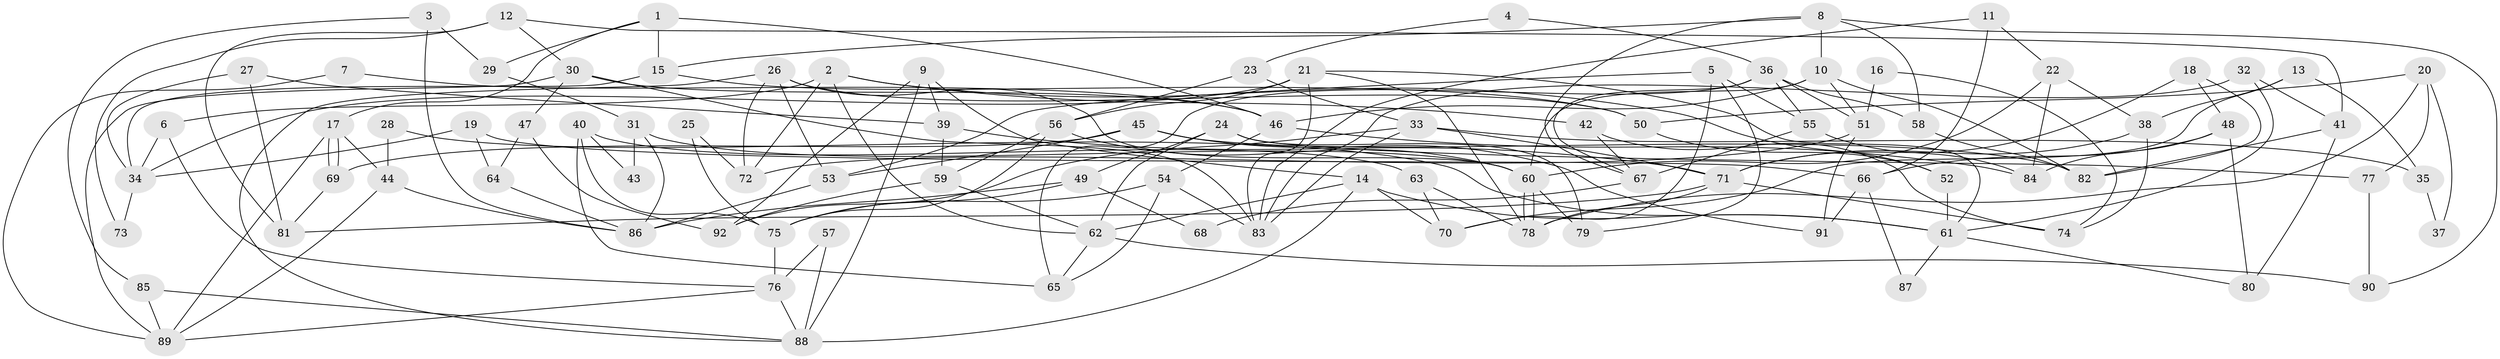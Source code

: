 // Generated by graph-tools (version 1.1) at 2025/50/03/09/25 03:50:13]
// undirected, 92 vertices, 184 edges
graph export_dot {
graph [start="1"]
  node [color=gray90,style=filled];
  1;
  2;
  3;
  4;
  5;
  6;
  7;
  8;
  9;
  10;
  11;
  12;
  13;
  14;
  15;
  16;
  17;
  18;
  19;
  20;
  21;
  22;
  23;
  24;
  25;
  26;
  27;
  28;
  29;
  30;
  31;
  32;
  33;
  34;
  35;
  36;
  37;
  38;
  39;
  40;
  41;
  42;
  43;
  44;
  45;
  46;
  47;
  48;
  49;
  50;
  51;
  52;
  53;
  54;
  55;
  56;
  57;
  58;
  59;
  60;
  61;
  62;
  63;
  64;
  65;
  66;
  67;
  68;
  69;
  70;
  71;
  72;
  73;
  74;
  75;
  76;
  77;
  78;
  79;
  80;
  81;
  82;
  83;
  84;
  85;
  86;
  87;
  88;
  89;
  90;
  91;
  92;
  1 -- 46;
  1 -- 15;
  1 -- 17;
  1 -- 29;
  2 -- 6;
  2 -- 42;
  2 -- 52;
  2 -- 62;
  2 -- 72;
  3 -- 85;
  3 -- 86;
  3 -- 29;
  4 -- 23;
  4 -- 36;
  5 -- 53;
  5 -- 70;
  5 -- 55;
  5 -- 79;
  6 -- 76;
  6 -- 34;
  7 -- 89;
  7 -- 46;
  8 -- 15;
  8 -- 58;
  8 -- 10;
  8 -- 67;
  8 -- 90;
  9 -- 92;
  9 -- 14;
  9 -- 39;
  9 -- 88;
  10 -- 60;
  10 -- 46;
  10 -- 51;
  10 -- 82;
  11 -- 22;
  11 -- 83;
  11 -- 66;
  12 -- 81;
  12 -- 41;
  12 -- 30;
  12 -- 73;
  13 -- 38;
  13 -- 70;
  13 -- 35;
  14 -- 88;
  14 -- 61;
  14 -- 62;
  14 -- 70;
  15 -- 50;
  15 -- 34;
  16 -- 51;
  16 -- 74;
  17 -- 69;
  17 -- 69;
  17 -- 44;
  17 -- 89;
  18 -- 71;
  18 -- 82;
  18 -- 48;
  19 -- 34;
  19 -- 66;
  19 -- 64;
  20 -- 78;
  20 -- 77;
  20 -- 37;
  20 -- 50;
  21 -- 61;
  21 -- 83;
  21 -- 34;
  21 -- 56;
  21 -- 78;
  22 -- 84;
  22 -- 60;
  22 -- 38;
  23 -- 56;
  23 -- 33;
  24 -- 62;
  24 -- 49;
  24 -- 77;
  24 -- 79;
  25 -- 72;
  25 -- 75;
  26 -- 88;
  26 -- 60;
  26 -- 50;
  26 -- 53;
  26 -- 72;
  27 -- 81;
  27 -- 39;
  27 -- 34;
  28 -- 61;
  28 -- 44;
  29 -- 31;
  30 -- 83;
  30 -- 46;
  30 -- 47;
  30 -- 89;
  31 -- 60;
  31 -- 43;
  31 -- 86;
  32 -- 83;
  32 -- 61;
  32 -- 41;
  33 -- 71;
  33 -- 92;
  33 -- 35;
  33 -- 83;
  34 -- 73;
  35 -- 37;
  36 -- 51;
  36 -- 55;
  36 -- 58;
  36 -- 65;
  36 -- 67;
  38 -- 71;
  38 -- 74;
  39 -- 59;
  39 -- 71;
  40 -- 65;
  40 -- 75;
  40 -- 43;
  40 -- 63;
  41 -- 82;
  41 -- 80;
  42 -- 67;
  42 -- 74;
  44 -- 89;
  44 -- 86;
  45 -- 53;
  45 -- 91;
  45 -- 69;
  45 -- 82;
  46 -- 54;
  46 -- 84;
  47 -- 64;
  47 -- 92;
  48 -- 84;
  48 -- 66;
  48 -- 80;
  49 -- 86;
  49 -- 75;
  49 -- 68;
  50 -- 52;
  51 -- 72;
  51 -- 91;
  52 -- 61;
  53 -- 86;
  54 -- 65;
  54 -- 75;
  54 -- 83;
  55 -- 67;
  55 -- 84;
  56 -- 60;
  56 -- 59;
  56 -- 75;
  57 -- 76;
  57 -- 88;
  58 -- 82;
  59 -- 62;
  59 -- 92;
  60 -- 79;
  60 -- 78;
  60 -- 78;
  61 -- 80;
  61 -- 87;
  62 -- 65;
  62 -- 90;
  63 -- 78;
  63 -- 70;
  64 -- 86;
  66 -- 87;
  66 -- 91;
  67 -- 68;
  69 -- 81;
  71 -- 78;
  71 -- 74;
  71 -- 81;
  75 -- 76;
  76 -- 89;
  76 -- 88;
  77 -- 90;
  85 -- 89;
  85 -- 88;
}
